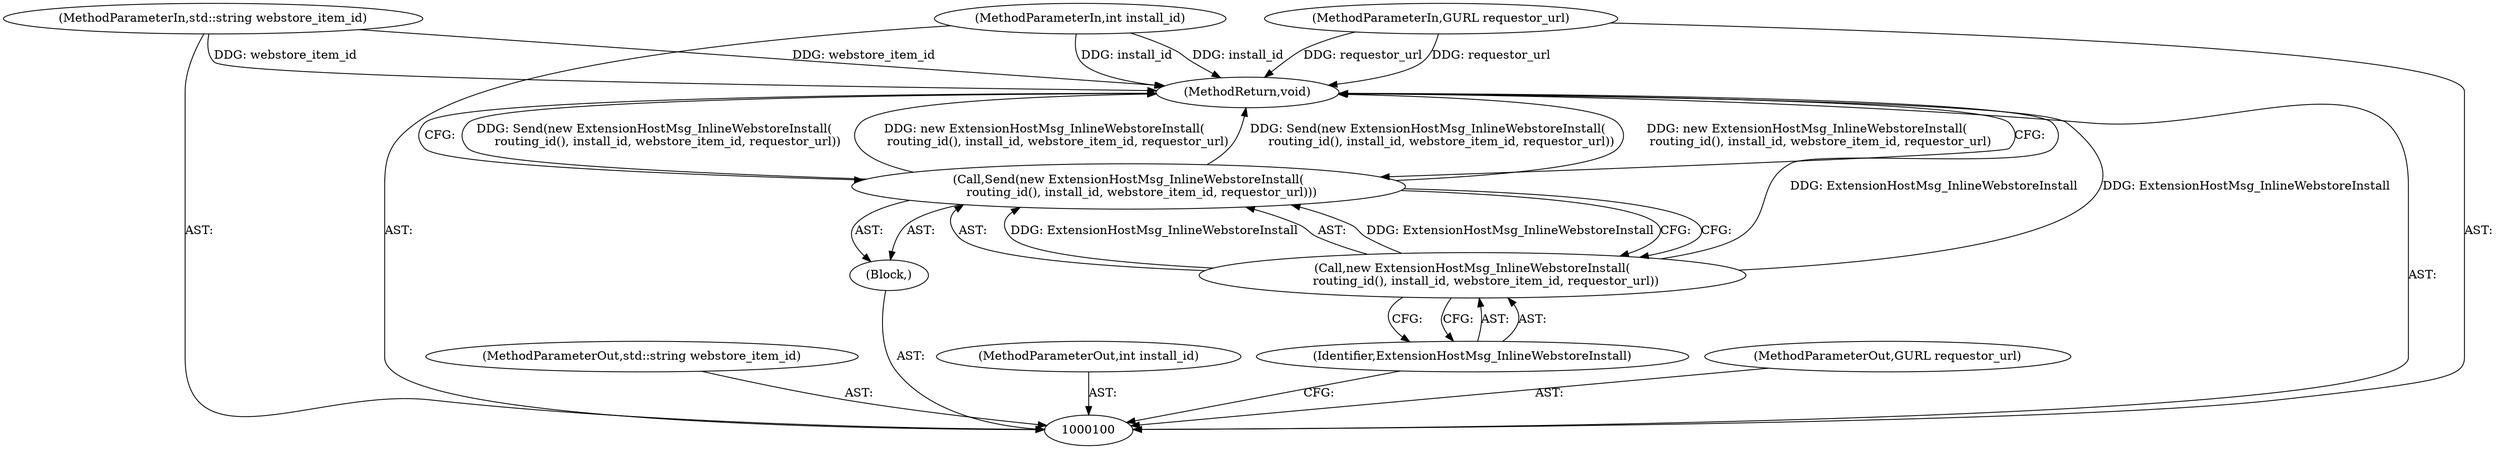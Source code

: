 digraph "1_Chrome_9d02cda7a634fbd6e53d98091f618057f0174387_2" {
"1000108" [label="(MethodReturn,void)"];
"1000102" [label="(MethodParameterIn,std::string webstore_item_id)"];
"1000124" [label="(MethodParameterOut,std::string webstore_item_id)"];
"1000101" [label="(MethodParameterIn,int install_id)"];
"1000123" [label="(MethodParameterOut,int install_id)"];
"1000103" [label="(MethodParameterIn,GURL requestor_url)"];
"1000125" [label="(MethodParameterOut,GURL requestor_url)"];
"1000104" [label="(Block,)"];
"1000107" [label="(Identifier,ExtensionHostMsg_InlineWebstoreInstall)"];
"1000105" [label="(Call,Send(new ExtensionHostMsg_InlineWebstoreInstall(\n       routing_id(), install_id, webstore_item_id, requestor_url)))"];
"1000106" [label="(Call,new ExtensionHostMsg_InlineWebstoreInstall(\n       routing_id(), install_id, webstore_item_id, requestor_url))"];
"1000108" -> "1000100"  [label="AST: "];
"1000108" -> "1000105"  [label="CFG: "];
"1000106" -> "1000108"  [label="DDG: ExtensionHostMsg_InlineWebstoreInstall"];
"1000105" -> "1000108"  [label="DDG: Send(new ExtensionHostMsg_InlineWebstoreInstall(\n       routing_id(), install_id, webstore_item_id, requestor_url))"];
"1000105" -> "1000108"  [label="DDG: new ExtensionHostMsg_InlineWebstoreInstall(\n       routing_id(), install_id, webstore_item_id, requestor_url)"];
"1000103" -> "1000108"  [label="DDG: requestor_url"];
"1000102" -> "1000108"  [label="DDG: webstore_item_id"];
"1000101" -> "1000108"  [label="DDG: install_id"];
"1000102" -> "1000100"  [label="AST: "];
"1000102" -> "1000108"  [label="DDG: webstore_item_id"];
"1000124" -> "1000100"  [label="AST: "];
"1000101" -> "1000100"  [label="AST: "];
"1000101" -> "1000108"  [label="DDG: install_id"];
"1000123" -> "1000100"  [label="AST: "];
"1000103" -> "1000100"  [label="AST: "];
"1000103" -> "1000108"  [label="DDG: requestor_url"];
"1000125" -> "1000100"  [label="AST: "];
"1000104" -> "1000100"  [label="AST: "];
"1000105" -> "1000104"  [label="AST: "];
"1000107" -> "1000106"  [label="AST: "];
"1000107" -> "1000100"  [label="CFG: "];
"1000106" -> "1000107"  [label="CFG: "];
"1000105" -> "1000104"  [label="AST: "];
"1000105" -> "1000106"  [label="CFG: "];
"1000106" -> "1000105"  [label="AST: "];
"1000108" -> "1000105"  [label="CFG: "];
"1000105" -> "1000108"  [label="DDG: Send(new ExtensionHostMsg_InlineWebstoreInstall(\n       routing_id(), install_id, webstore_item_id, requestor_url))"];
"1000105" -> "1000108"  [label="DDG: new ExtensionHostMsg_InlineWebstoreInstall(\n       routing_id(), install_id, webstore_item_id, requestor_url)"];
"1000106" -> "1000105"  [label="DDG: ExtensionHostMsg_InlineWebstoreInstall"];
"1000106" -> "1000105"  [label="AST: "];
"1000106" -> "1000107"  [label="CFG: "];
"1000107" -> "1000106"  [label="AST: "];
"1000105" -> "1000106"  [label="CFG: "];
"1000106" -> "1000108"  [label="DDG: ExtensionHostMsg_InlineWebstoreInstall"];
"1000106" -> "1000105"  [label="DDG: ExtensionHostMsg_InlineWebstoreInstall"];
}
